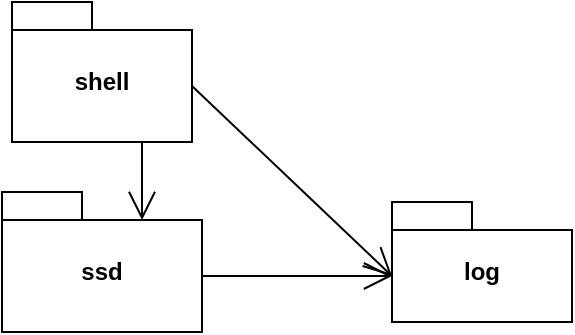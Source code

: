 <mxfile version="24.3.1" type="github" pages="2">
  <diagram id="C5RBs43oDa-KdzZeNtuy" name="PackageDiagram">
    <mxGraphModel dx="655" dy="387" grid="1" gridSize="10" guides="1" tooltips="1" connect="1" arrows="1" fold="1" page="1" pageScale="1" pageWidth="827" pageHeight="1169" math="0" shadow="0">
      <root>
        <mxCell id="WIyWlLk6GJQsqaUBKTNV-0" />
        <mxCell id="WIyWlLk6GJQsqaUBKTNV-1" parent="WIyWlLk6GJQsqaUBKTNV-0" />
        <mxCell id="vpGwxySdZDZ1djo5tf06-0" value="log" style="shape=folder;fontStyle=1;spacingTop=10;tabWidth=40;tabHeight=14;tabPosition=left;html=1;whiteSpace=wrap;" vertex="1" parent="WIyWlLk6GJQsqaUBKTNV-1">
          <mxGeometry x="220" y="120" width="90" height="60" as="geometry" />
        </mxCell>
        <mxCell id="vpGwxySdZDZ1djo5tf06-2" value="shell" style="shape=folder;fontStyle=1;spacingTop=10;tabWidth=40;tabHeight=14;tabPosition=left;html=1;whiteSpace=wrap;" vertex="1" parent="WIyWlLk6GJQsqaUBKTNV-1">
          <mxGeometry x="30" y="20" width="90" height="70" as="geometry" />
        </mxCell>
        <mxCell id="vpGwxySdZDZ1djo5tf06-3" value="ssd" style="shape=folder;fontStyle=1;spacingTop=10;tabWidth=40;tabHeight=14;tabPosition=left;html=1;whiteSpace=wrap;" vertex="1" parent="WIyWlLk6GJQsqaUBKTNV-1">
          <mxGeometry x="25" y="115" width="100" height="70" as="geometry" />
        </mxCell>
        <mxCell id="vpGwxySdZDZ1djo5tf06-4" value="" style="endArrow=open;endFill=1;endSize=12;html=1;rounded=0;entryX=0;entryY=0;entryDx=70;entryDy=14;entryPerimeter=0;" edge="1" parent="WIyWlLk6GJQsqaUBKTNV-1" target="vpGwxySdZDZ1djo5tf06-3">
          <mxGeometry width="160" relative="1" as="geometry">
            <mxPoint x="95" y="90" as="sourcePoint" />
            <mxPoint x="160" y="62" as="targetPoint" />
          </mxGeometry>
        </mxCell>
        <mxCell id="vpGwxySdZDZ1djo5tf06-8" value="" style="endArrow=open;endFill=1;endSize=12;html=1;rounded=0;exitX=0;exitY=0;exitDx=90;exitDy=42;exitPerimeter=0;entryX=0;entryY=0;entryDx=0;entryDy=37;entryPerimeter=0;" edge="1" parent="WIyWlLk6GJQsqaUBKTNV-1" source="vpGwxySdZDZ1djo5tf06-2" target="vpGwxySdZDZ1djo5tf06-0">
          <mxGeometry width="160" relative="1" as="geometry">
            <mxPoint x="230" y="170" as="sourcePoint" />
            <mxPoint x="390" y="170" as="targetPoint" />
            <Array as="points" />
          </mxGeometry>
        </mxCell>
        <mxCell id="vpGwxySdZDZ1djo5tf06-9" value="" style="endArrow=open;endFill=1;endSize=12;html=1;rounded=0;exitX=0;exitY=0;exitDx=100;exitDy=42;exitPerimeter=0;entryX=0;entryY=0;entryDx=0;entryDy=37;entryPerimeter=0;" edge="1" parent="WIyWlLk6GJQsqaUBKTNV-1" source="vpGwxySdZDZ1djo5tf06-3" target="vpGwxySdZDZ1djo5tf06-0">
          <mxGeometry width="160" relative="1" as="geometry">
            <mxPoint x="230" y="170" as="sourcePoint" />
            <mxPoint x="390" y="170" as="targetPoint" />
          </mxGeometry>
        </mxCell>
      </root>
    </mxGraphModel>
  </diagram>
  <diagram id="HFPrI7grSYOiAe97Kv9p" name="ClassDiagram">
    <mxGraphModel dx="983" dy="581" grid="1" gridSize="10" guides="1" tooltips="1" connect="1" arrows="1" fold="1" page="1" pageScale="1" pageWidth="827" pageHeight="1169" math="0" shadow="0">
      <root>
        <mxCell id="0" />
        <mxCell id="1" parent="0" />
        <mxCell id="eiaddOCt2U45k-KCLvv5-1" value="TestShellScript" style="swimlane;fontStyle=1;align=center;verticalAlign=top;childLayout=stackLayout;horizontal=1;startSize=26;horizontalStack=0;resizeParent=1;resizeParentMax=0;resizeLast=0;collapsible=1;marginBottom=0;whiteSpace=wrap;html=1;" vertex="1" parent="1">
          <mxGeometry x="60" y="40" width="160" height="60" as="geometry" />
        </mxCell>
        <mxCell id="eiaddOCt2U45k-KCLvv5-3" value="" style="line;strokeWidth=1;fillColor=none;align=left;verticalAlign=middle;spacingTop=-1;spacingLeft=3;spacingRight=3;rotatable=0;labelPosition=right;points=[];portConstraint=eastwest;strokeColor=inherit;" vertex="1" parent="eiaddOCt2U45k-KCLvv5-1">
          <mxGeometry y="26" width="160" height="8" as="geometry" />
        </mxCell>
        <mxCell id="eiaddOCt2U45k-KCLvv5-4" value="&lt;i&gt;+ main(args)&lt;/i&gt;" style="text;strokeColor=none;fillColor=none;align=left;verticalAlign=top;spacingLeft=4;spacingRight=4;overflow=hidden;rotatable=0;points=[[0,0.5],[1,0.5]];portConstraint=eastwest;whiteSpace=wrap;html=1;" vertex="1" parent="eiaddOCt2U45k-KCLvv5-1">
          <mxGeometry y="34" width="160" height="26" as="geometry" />
        </mxCell>
        <mxCell id="eiaddOCt2U45k-KCLvv5-5" value="TestShell" style="swimlane;fontStyle=1;align=center;verticalAlign=top;childLayout=stackLayout;horizontal=1;startSize=26;horizontalStack=0;resizeParent=1;resizeParentMax=0;resizeLast=0;collapsible=1;marginBottom=0;whiteSpace=wrap;html=1;" vertex="1" parent="1">
          <mxGeometry x="270" y="40" width="260" height="330" as="geometry" />
        </mxCell>
        <mxCell id="eiaddOCt2U45k-KCLvv5-6" value="&lt;div&gt;- ssdExecuter: SSDExecuter&lt;/div&gt;- methodFactory: HashMap&amp;lt;String, Method&amp;gt;&lt;div&gt;- &lt;u&gt;RESULT_FILE = &quot;result.txt&quot;&lt;/u&gt;&lt;/div&gt;&lt;div&gt;&lt;u&gt;- MAX_ERASE_SIZE = 10&lt;/u&gt;&lt;/div&gt;&lt;div&gt;&lt;u&gt;- NUMBER_OF_LBA = 100&lt;/u&gt;&lt;/div&gt;" style="text;strokeColor=none;fillColor=none;align=left;verticalAlign=top;spacingLeft=4;spacingRight=4;overflow=hidden;rotatable=0;points=[[0,0.5],[1,0.5]];portConstraint=eastwest;whiteSpace=wrap;html=1;" vertex="1" parent="eiaddOCt2U45k-KCLvv5-5">
          <mxGeometry y="26" width="260" height="94" as="geometry" />
        </mxCell>
        <mxCell id="eiaddOCt2U45k-KCLvv5-7" value="" style="line;strokeWidth=1;fillColor=none;align=left;verticalAlign=middle;spacingTop=-1;spacingLeft=3;spacingRight=3;rotatable=0;labelPosition=right;points=[];portConstraint=eastwest;strokeColor=inherit;" vertex="1" parent="eiaddOCt2U45k-KCLvv5-5">
          <mxGeometry y="120" width="260" height="8" as="geometry" />
        </mxCell>
        <mxCell id="eiaddOCt2U45k-KCLvv5-8" value="+ run(command, arguments)&lt;div&gt;+ write(arguments)&lt;/div&gt;&lt;div&gt;+ fullwrite(arguments)&lt;/div&gt;&lt;div&gt;+ read(arguments)&lt;/div&gt;&lt;div&gt;+ fullread(arguments)&lt;/div&gt;&lt;div&gt;+ readAndPrint(arguments)&lt;br&gt;&lt;/div&gt;&lt;div&gt;+ fullreadAndPrint(arguments)&lt;/div&gt;&lt;div&gt;+ erase(arguments)&lt;/div&gt;&lt;div&gt;+ erase_range(arguments)&lt;/div&gt;&lt;div&gt;+ exit(arguments)&lt;/div&gt;&lt;div&gt;+ help(arguments)&lt;/div&gt;&lt;div&gt;+ testapp1(arguments)&lt;/div&gt;&lt;div&gt;+ testapp2(arguments)&lt;/div&gt;" style="text;strokeColor=none;fillColor=none;align=left;verticalAlign=top;spacingLeft=4;spacingRight=4;overflow=hidden;rotatable=0;points=[[0,0.5],[1,0.5]];portConstraint=eastwest;whiteSpace=wrap;html=1;" vertex="1" parent="eiaddOCt2U45k-KCLvv5-5">
          <mxGeometry y="128" width="260" height="202" as="geometry" />
        </mxCell>
        <mxCell id="eiaddOCt2U45k-KCLvv5-9" value="SSDExecuter" style="swimlane;fontStyle=1;align=center;verticalAlign=top;childLayout=stackLayout;horizontal=1;startSize=26;horizontalStack=0;resizeParent=1;resizeParentMax=0;resizeLast=0;collapsible=1;marginBottom=0;whiteSpace=wrap;html=1;" vertex="1" parent="1">
          <mxGeometry x="590" y="40" width="160" height="150" as="geometry" />
        </mxCell>
        <mxCell id="eiaddOCt2U45k-KCLvv5-10" value="- jar: String" style="text;strokeColor=none;fillColor=none;align=left;verticalAlign=top;spacingLeft=4;spacingRight=4;overflow=hidden;rotatable=0;points=[[0,0.5],[1,0.5]];portConstraint=eastwest;whiteSpace=wrap;html=1;" vertex="1" parent="eiaddOCt2U45k-KCLvv5-9">
          <mxGeometry y="26" width="160" height="26" as="geometry" />
        </mxCell>
        <mxCell id="eiaddOCt2U45k-KCLvv5-11" value="" style="line;strokeWidth=1;fillColor=none;align=left;verticalAlign=middle;spacingTop=-1;spacingLeft=3;spacingRight=3;rotatable=0;labelPosition=right;points=[];portConstraint=eastwest;strokeColor=inherit;" vertex="1" parent="eiaddOCt2U45k-KCLvv5-9">
          <mxGeometry y="52" width="160" height="8" as="geometry" />
        </mxCell>
        <mxCell id="eiaddOCt2U45k-KCLvv5-12" value="&lt;div&gt;+ SSDExecuter(jar)&lt;/div&gt;+ writeData(lba, data)&lt;div&gt;+ readData(lba)&lt;/div&gt;&lt;div&gt;+ eraseData(lba, size)&lt;/div&gt;&lt;div&gt;- runCommand(arguments)&lt;/div&gt;" style="text;strokeColor=none;fillColor=none;align=left;verticalAlign=top;spacingLeft=4;spacingRight=4;overflow=hidden;rotatable=0;points=[[0,0.5],[1,0.5]];portConstraint=eastwest;whiteSpace=wrap;html=1;" vertex="1" parent="eiaddOCt2U45k-KCLvv5-9">
          <mxGeometry y="60" width="160" height="90" as="geometry" />
        </mxCell>
        <mxCell id="eiaddOCt2U45k-KCLvv5-13" value="" style="endArrow=open;endFill=1;endSize=12;html=1;rounded=0;exitX=1;exitY=0.5;exitDx=0;exitDy=0;entryX=0.002;entryY=0.211;entryDx=0;entryDy=0;entryPerimeter=0;" edge="1" parent="1" source="eiaddOCt2U45k-KCLvv5-4" target="eiaddOCt2U45k-KCLvv5-6">
          <mxGeometry width="160" relative="1" as="geometry">
            <mxPoint x="330" y="300" as="sourcePoint" />
            <mxPoint x="490" y="300" as="targetPoint" />
          </mxGeometry>
        </mxCell>
        <mxCell id="eiaddOCt2U45k-KCLvv5-14" value="" style="endArrow=diamondThin;endFill=1;endSize=24;html=1;rounded=0;exitX=0;exitY=0.5;exitDx=0;exitDy=0;" edge="1" parent="1" source="eiaddOCt2U45k-KCLvv5-10">
          <mxGeometry width="160" relative="1" as="geometry">
            <mxPoint x="330" y="300" as="sourcePoint" />
            <mxPoint x="530" y="80" as="targetPoint" />
          </mxGeometry>
        </mxCell>
        <mxCell id="eiaddOCt2U45k-KCLvv5-15" value="1" style="edgeLabel;html=1;align=center;verticalAlign=middle;resizable=0;points=[];" vertex="1" connectable="0" parent="eiaddOCt2U45k-KCLvv5-14">
          <mxGeometry x="0.259" y="-3" relative="1" as="geometry">
            <mxPoint as="offset" />
          </mxGeometry>
        </mxCell>
        <mxCell id="eiaddOCt2U45k-KCLvv5-16" value="1" style="edgeLabel;html=1;align=center;verticalAlign=middle;resizable=0;points=[];" vertex="1" connectable="0" parent="eiaddOCt2U45k-KCLvv5-14">
          <mxGeometry x="-0.608" y="-2" relative="1" as="geometry">
            <mxPoint as="offset" />
          </mxGeometry>
        </mxCell>
        <mxCell id="PeRV1Arhicl9HX9o2C-4-1" value="Logger" style="swimlane;fontStyle=1;align=center;verticalAlign=top;childLayout=stackLayout;horizontal=1;startSize=26;horizontalStack=0;resizeParent=1;resizeParentMax=0;resizeLast=0;collapsible=1;marginBottom=0;whiteSpace=wrap;html=1;" vertex="1" parent="1">
          <mxGeometry x="40" y="720" width="240" height="170" as="geometry" />
        </mxCell>
        <mxCell id="PeRV1Arhicl9HX9o2C-4-2" value="- &lt;i&gt;&lt;u&gt;loggerMap: HashMap&amp;lt;String, Logger&amp;gt;&lt;/u&gt;&lt;/i&gt;&lt;div&gt;- logPath: String&lt;/div&gt;" style="text;strokeColor=none;fillColor=none;align=left;verticalAlign=top;spacingLeft=4;spacingRight=4;overflow=hidden;rotatable=0;points=[[0,0.5],[1,0.5]];portConstraint=eastwest;whiteSpace=wrap;html=1;" vertex="1" parent="PeRV1Arhicl9HX9o2C-4-1">
          <mxGeometry y="26" width="240" height="44" as="geometry" />
        </mxCell>
        <mxCell id="PeRV1Arhicl9HX9o2C-4-3" value="" style="line;strokeWidth=1;fillColor=none;align=left;verticalAlign=middle;spacingTop=-1;spacingLeft=3;spacingRight=3;rotatable=0;labelPosition=right;points=[];portConstraint=eastwest;strokeColor=inherit;" vertex="1" parent="PeRV1Arhicl9HX9o2C-4-1">
          <mxGeometry y="70" width="240" height="8" as="geometry" />
        </mxCell>
        <mxCell id="PeRV1Arhicl9HX9o2C-4-4" value="+ getInstance(logPath): Logger&lt;div&gt;+ writeLog(content)&lt;/div&gt;&lt;div&gt;+ getLogFile(void)&lt;/div&gt;&lt;div&gt;+ rollingLogFile(File logFile)&lt;/div&gt;&lt;div&gt;+ formatLogContent(method, content)&lt;/div&gt;" style="text;strokeColor=none;fillColor=none;align=left;verticalAlign=top;spacingLeft=4;spacingRight=4;overflow=hidden;rotatable=0;points=[[0,0.5],[1,0.5]];portConstraint=eastwest;whiteSpace=wrap;html=1;" vertex="1" parent="PeRV1Arhicl9HX9o2C-4-1">
          <mxGeometry y="78" width="240" height="92" as="geometry" />
        </mxCell>
      </root>
    </mxGraphModel>
  </diagram>
</mxfile>
